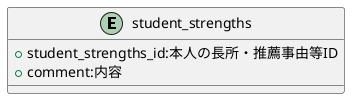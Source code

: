 @startuml

entity "student_strengths"{
    + student_strengths_id:本人の長所・推薦事由等ID
    + comment:内容
}

@enduml
